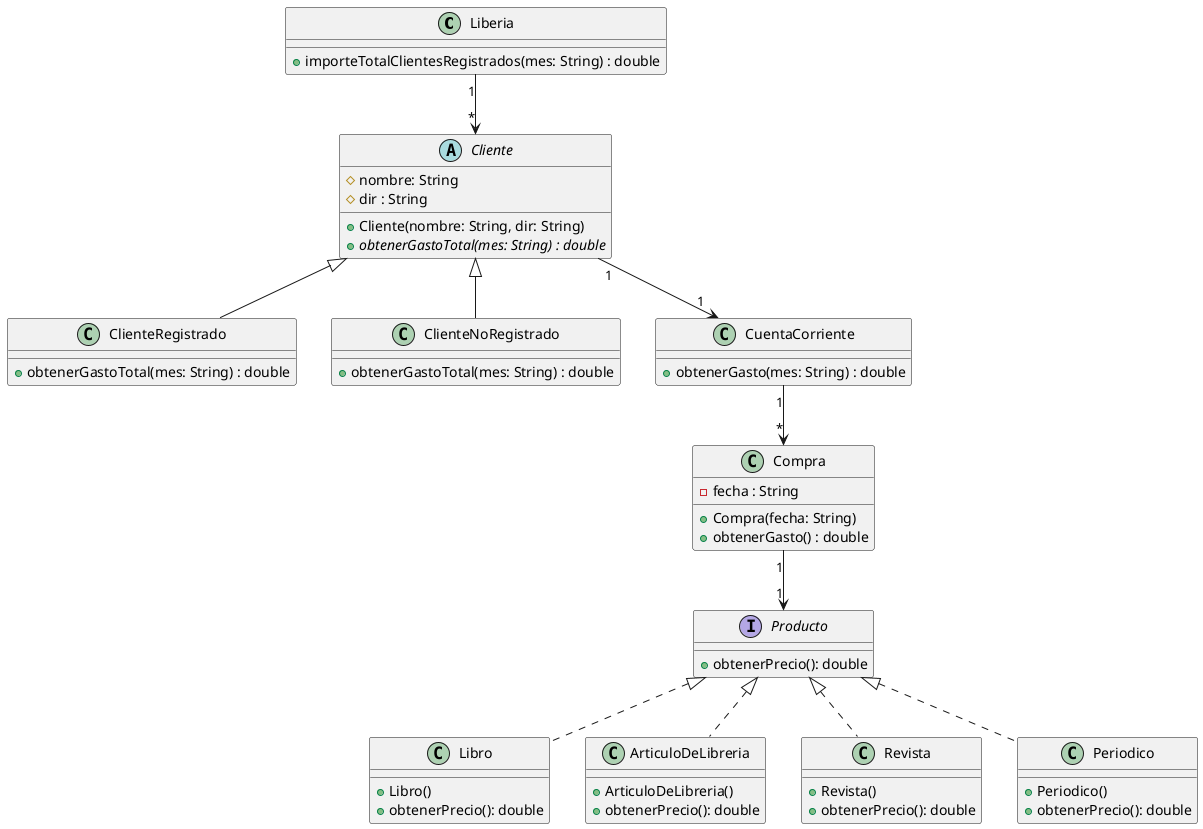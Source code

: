@startuml
'https://plantuml.com/class-diagram


class Liberia {
 +importeTotalClientesRegistrados(mes: String) : double
}

Abstract Cliente {
# nombre: String
# dir : String
+Cliente(nombre: String, dir: String)
+{abstract}obtenerGastoTotal(mes: String) : double
}

class ClienteRegistrado {
+obtenerGastoTotal(mes: String) : double
}

class ClienteNoRegistrado {
+obtenerGastoTotal(mes: String) : double
}


class CuentaCorriente {
+ obtenerGasto(mes: String) : double
}

interface Producto {
+obtenerPrecio(): double
}

class Compra {
- fecha : String
+ Compra(fecha: String)
+ obtenerGasto() : double
}

class Libro{
+Libro()
+obtenerPrecio(): double
}
class ArticuloDeLibreria{
+ArticuloDeLibreria()
+obtenerPrecio(): double
}
class Revista{
+Revista()
+obtenerPrecio(): double
}
class Periodico{
+Periodico()
+obtenerPrecio(): double
}

Liberia "1" --> "*" Cliente
Cliente <|-- ClienteRegistrado
Cliente <|-- ClienteNoRegistrado

Cliente "1" --> "1" CuentaCorriente

CuentaCorriente "1" --> "*" Compra
Compra "1" --> "1" Producto

Producto <|.. Libro
Producto <|.. ArticuloDeLibreria
Producto <|.. Revista
Producto <|.. Periodico

@enduml